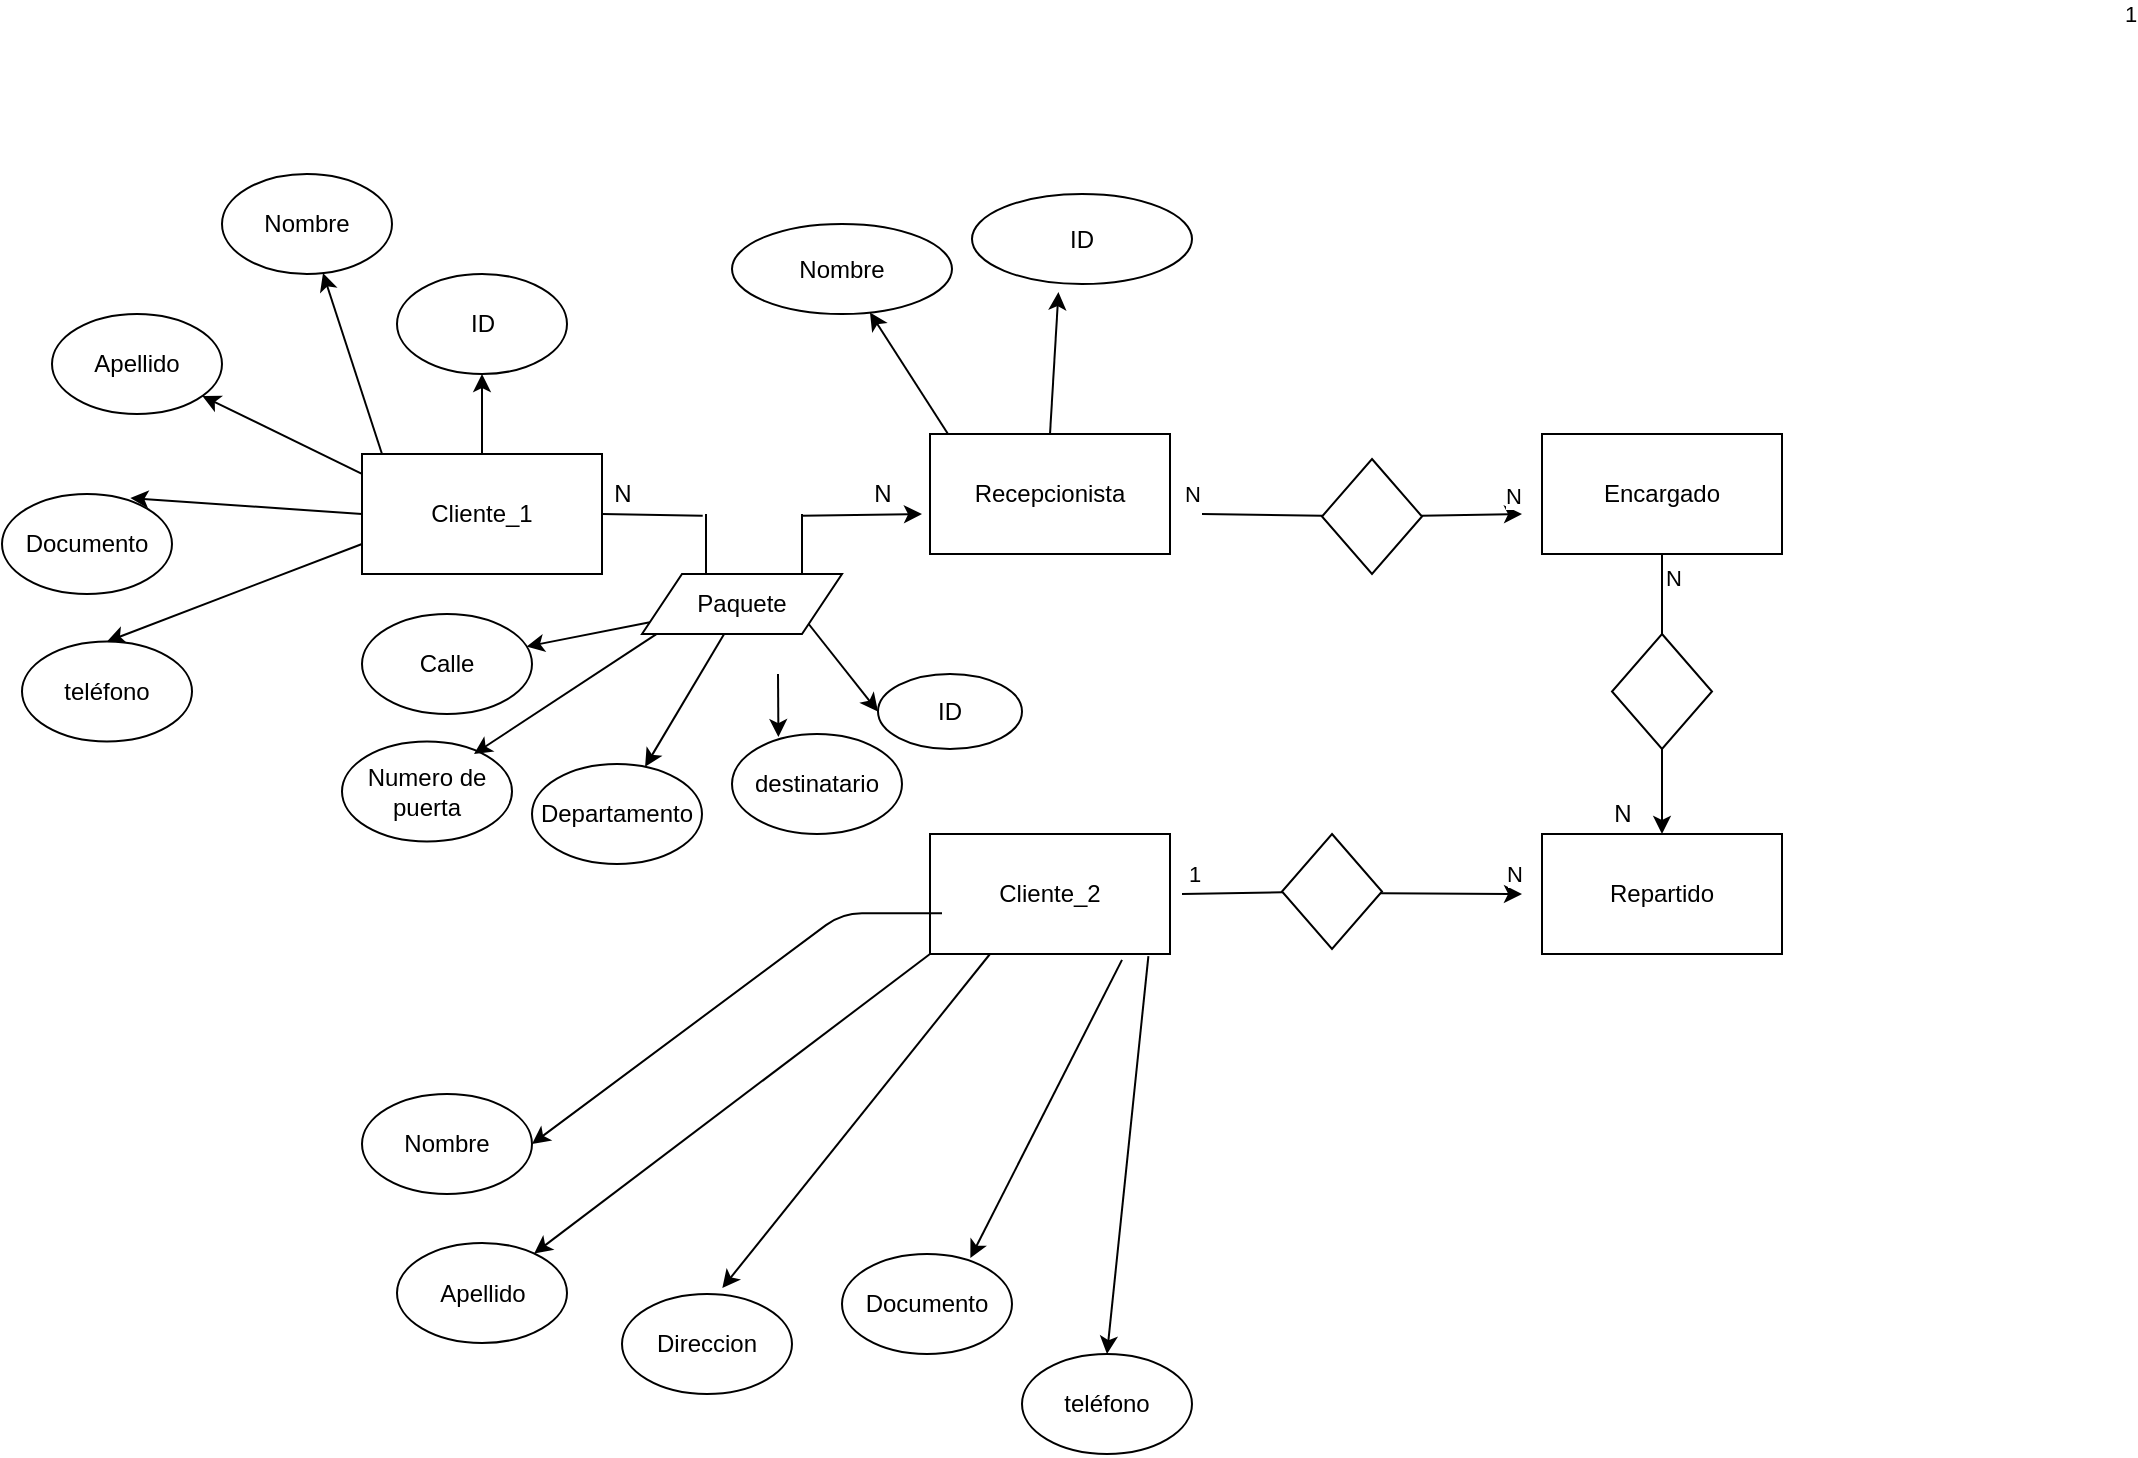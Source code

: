<mxfile>
    <diagram id="YiFW20UgcAD7BWL2kW4c" name="Página-1">
        <mxGraphModel dx="1759" dy="1683" grid="1" gridSize="10" guides="1" tooltips="1" connect="1" arrows="1" fold="1" page="1" pageScale="1" pageWidth="827" pageHeight="1169" math="0" shadow="0">
            <root>
                <mxCell id="0"/>
                <mxCell id="1" parent="0"/>
                <mxCell id="3" value="&#10;&#10;Recepcionista&#10;&#10;" style="rounded=0;whiteSpace=wrap;html=1;" vertex="1" parent="1">
                    <mxGeometry x="354" y="180" width="120" height="60" as="geometry"/>
                </mxCell>
                <mxCell id="4" value="Repartido" style="rounded=0;whiteSpace=wrap;html=1;" vertex="1" parent="1">
                    <mxGeometry x="660" y="380" width="120" height="60" as="geometry"/>
                </mxCell>
                <mxCell id="5" value="Encargado" style="rounded=0;whiteSpace=wrap;html=1;" vertex="1" parent="1">
                    <mxGeometry x="660" y="180" width="120" height="60" as="geometry"/>
                </mxCell>
                <mxCell id="7" value="&lt;span&gt;Cliente_2&lt;/span&gt;" style="rounded=0;whiteSpace=wrap;html=1;" vertex="1" parent="1">
                    <mxGeometry x="354" y="380" width="120" height="60" as="geometry"/>
                </mxCell>
                <mxCell id="10" value="" style="endArrow=classic;html=1;startArrow=none;" edge="1" parent="1">
                    <mxGeometry relative="1" as="geometry">
                        <mxPoint x="289.684" y="220.887" as="sourcePoint"/>
                        <mxPoint x="350" y="220" as="targetPoint"/>
                    </mxGeometry>
                </mxCell>
                <mxCell id="14" value="N" style="text;html=1;align=center;verticalAlign=middle;resizable=0;points=[];autosize=1;strokeColor=none;fillColor=none;" vertex="1" parent="1">
                    <mxGeometry x="190" y="200" width="20" height="20" as="geometry"/>
                </mxCell>
                <mxCell id="16" value="1" style="endArrow=classic;html=1;startArrow=none;" edge="1" parent="1" source="75">
                    <mxGeometry x="1" y="398" relative="1" as="geometry">
                        <mxPoint x="490" y="220" as="sourcePoint"/>
                        <mxPoint x="650" y="220" as="targetPoint"/>
                        <Array as="points"/>
                        <mxPoint x="310" y="148" as="offset"/>
                    </mxGeometry>
                </mxCell>
                <mxCell id="19" value="N" style="edgeLabel;resizable=0;html=1;align=right;verticalAlign=bottom;" connectable="0" vertex="1" parent="16">
                    <mxGeometry x="1" relative="1" as="geometry"/>
                </mxCell>
                <mxCell id="21" value="N" style="text;html=1;align=center;verticalAlign=middle;resizable=0;points=[];autosize=1;strokeColor=none;fillColor=none;" vertex="1" parent="1">
                    <mxGeometry x="320" y="200" width="20" height="20" as="geometry"/>
                </mxCell>
                <mxCell id="26" value="" style="endArrow=classic;html=1;startArrow=none;entryX=0.5;entryY=0;entryDx=0;entryDy=0;" edge="1" parent="1" source="79" target="4">
                    <mxGeometry relative="1" as="geometry">
                        <mxPoint x="710" y="260" as="sourcePoint"/>
                        <mxPoint x="710" y="380" as="targetPoint"/>
                    </mxGeometry>
                </mxCell>
                <mxCell id="30" value="N" style="text;html=1;align=center;verticalAlign=middle;resizable=0;points=[];autosize=1;strokeColor=none;fillColor=none;" vertex="1" parent="1">
                    <mxGeometry x="690" y="360" width="20" height="20" as="geometry"/>
                </mxCell>
                <mxCell id="31" value="" style="endArrow=classic;html=1;startArrow=none;" edge="1" parent="1" source="82">
                    <mxGeometry relative="1" as="geometry">
                        <mxPoint x="480" y="410" as="sourcePoint"/>
                        <mxPoint x="650" y="410" as="targetPoint"/>
                        <Array as="points">
                            <mxPoint x="570" y="409.58"/>
                        </Array>
                    </mxGeometry>
                </mxCell>
                <mxCell id="35" value="N" style="edgeLabel;html=1;align=center;verticalAlign=middle;resizable=0;points=[];" vertex="1" connectable="0" parent="31">
                    <mxGeometry x="0.845" y="1" relative="1" as="geometry">
                        <mxPoint x="3" y="-9" as="offset"/>
                    </mxGeometry>
                </mxCell>
                <mxCell id="40" value="Nombre" style="ellipse;whiteSpace=wrap;html=1;" vertex="1" parent="1">
                    <mxGeometry y="50" width="85" height="50" as="geometry"/>
                </mxCell>
                <mxCell id="41" value="Apellido" style="ellipse;whiteSpace=wrap;html=1;" vertex="1" parent="1">
                    <mxGeometry x="87.5" y="584.5" width="85" height="50" as="geometry"/>
                </mxCell>
                <mxCell id="42" value="Direccion" style="ellipse;whiteSpace=wrap;html=1;" vertex="1" parent="1">
                    <mxGeometry x="200" y="610" width="85" height="50" as="geometry"/>
                </mxCell>
                <mxCell id="43" value="" style="endArrow=classic;html=1;exitX=0;exitY=1;exitDx=0;exitDy=0;" edge="1" parent="1" source="7" target="41">
                    <mxGeometry width="50" height="50" relative="1" as="geometry">
                        <mxPoint x="370" y="490.0" as="sourcePoint"/>
                        <mxPoint x="280" y="490" as="targetPoint"/>
                        <Array as="points"/>
                    </mxGeometry>
                </mxCell>
                <mxCell id="44" value="" style="endArrow=classic;html=1;exitX=0.25;exitY=1;exitDx=0;exitDy=0;entryX=0.59;entryY=-0.059;entryDx=0;entryDy=0;entryPerimeter=0;" edge="1" parent="1" source="7" target="42">
                    <mxGeometry width="50" height="50" relative="1" as="geometry">
                        <mxPoint x="373.24" y="455.04" as="sourcePoint"/>
                        <mxPoint x="290" y="500" as="targetPoint"/>
                        <Array as="points"/>
                    </mxGeometry>
                </mxCell>
                <mxCell id="45" value="Documento" style="ellipse;whiteSpace=wrap;html=1;" vertex="1" parent="1">
                    <mxGeometry x="310" y="590" width="85" height="50" as="geometry"/>
                </mxCell>
                <mxCell id="46" value="" style="endArrow=classic;html=1;exitX=0.8;exitY=1.049;exitDx=0;exitDy=0;exitPerimeter=0;entryX=0.755;entryY=0.041;entryDx=0;entryDy=0;entryPerimeter=0;" edge="1" parent="1" source="7" target="45">
                    <mxGeometry width="50" height="50" relative="1" as="geometry">
                        <mxPoint x="464.42" y="442.95" as="sourcePoint"/>
                        <mxPoint x="450" y="520" as="targetPoint"/>
                        <Array as="points"/>
                    </mxGeometry>
                </mxCell>
                <mxCell id="48" value="" style="endArrow=classic;html=1;exitX=0.91;exitY=1.017;exitDx=0;exitDy=0;exitPerimeter=0;entryX=0.5;entryY=0;entryDx=0;entryDy=0;" edge="1" parent="1" source="7" target="49">
                    <mxGeometry width="50" height="50" relative="1" as="geometry">
                        <mxPoint x="460.0" y="452.94" as="sourcePoint"/>
                        <mxPoint x="470" y="550" as="targetPoint"/>
                        <Array as="points"/>
                    </mxGeometry>
                </mxCell>
                <mxCell id="49" value="teléfono" style="ellipse;whiteSpace=wrap;html=1;" vertex="1" parent="1">
                    <mxGeometry x="400" y="640" width="85" height="50" as="geometry"/>
                </mxCell>
                <mxCell id="50" value="Cliente_1" style="rounded=0;whiteSpace=wrap;html=1;" vertex="1" parent="1">
                    <mxGeometry x="70" y="190" width="120" height="60" as="geometry"/>
                </mxCell>
                <mxCell id="52" value="" style="endArrow=classic;html=1;entryX=1;entryY=0.5;entryDx=0;entryDy=0;" edge="1" target="53" parent="1">
                    <mxGeometry width="50" height="50" relative="1" as="geometry">
                        <mxPoint x="360" y="419.58" as="sourcePoint"/>
                        <mxPoint x="280" y="419.58" as="targetPoint"/>
                        <Array as="points">
                            <mxPoint x="310" y="419.58"/>
                        </Array>
                    </mxGeometry>
                </mxCell>
                <mxCell id="53" value="Nombre" style="ellipse;whiteSpace=wrap;html=1;" vertex="1" parent="1">
                    <mxGeometry x="70" y="510" width="85" height="50" as="geometry"/>
                </mxCell>
                <mxCell id="54" value="Apellido" style="ellipse;whiteSpace=wrap;html=1;" vertex="1" parent="1">
                    <mxGeometry x="-85" y="120" width="85" height="50" as="geometry"/>
                </mxCell>
                <mxCell id="55" value="Departamento" style="ellipse;whiteSpace=wrap;html=1;" vertex="1" parent="1">
                    <mxGeometry x="155" y="345" width="85" height="50" as="geometry"/>
                </mxCell>
                <mxCell id="56" value="" style="endArrow=classic;html=1;exitX=0.002;exitY=0.167;exitDx=0;exitDy=0;exitPerimeter=0;" edge="1" source="50" target="54" parent="1">
                    <mxGeometry width="50" height="50" relative="1" as="geometry">
                        <mxPoint x="380" y="500.0" as="sourcePoint"/>
                        <mxPoint x="290" y="500" as="targetPoint"/>
                        <Array as="points"/>
                    </mxGeometry>
                </mxCell>
                <mxCell id="57" value="" style="endArrow=classic;html=1;" edge="1" source="98" target="55" parent="1">
                    <mxGeometry width="50" height="50" relative="1" as="geometry">
                        <mxPoint x="383.24" y="465.04" as="sourcePoint"/>
                        <mxPoint x="300" y="510" as="targetPoint"/>
                        <Array as="points"/>
                    </mxGeometry>
                </mxCell>
                <mxCell id="58" value="Documento" style="ellipse;whiteSpace=wrap;html=1;" vertex="1" parent="1">
                    <mxGeometry x="-110" y="210" width="85" height="50" as="geometry"/>
                </mxCell>
                <mxCell id="59" value="" style="endArrow=classic;html=1;exitX=0;exitY=0.5;exitDx=0;exitDy=0;entryX=0.755;entryY=0.041;entryDx=0;entryDy=0;entryPerimeter=0;" edge="1" source="50" target="58" parent="1">
                    <mxGeometry width="50" height="50" relative="1" as="geometry">
                        <mxPoint x="474.42" y="452.95" as="sourcePoint"/>
                        <mxPoint x="460" y="530" as="targetPoint"/>
                        <Array as="points"/>
                    </mxGeometry>
                </mxCell>
                <mxCell id="60" value="" style="endArrow=classic;html=1;exitX=0;exitY=0.75;exitDx=0;exitDy=0;entryX=0.5;entryY=0;entryDx=0;entryDy=0;" edge="1" source="50" target="61" parent="1">
                    <mxGeometry width="50" height="50" relative="1" as="geometry">
                        <mxPoint x="470.0" y="462.94" as="sourcePoint"/>
                        <mxPoint x="480" y="560" as="targetPoint"/>
                        <Array as="points"/>
                    </mxGeometry>
                </mxCell>
                <mxCell id="61" value="teléfono" style="ellipse;whiteSpace=wrap;html=1;" vertex="1" parent="1">
                    <mxGeometry x="-100" y="283.75" width="85" height="50" as="geometry"/>
                </mxCell>
                <mxCell id="64" value="" style="endArrow=classic;html=1;" edge="1" parent="1" target="40">
                    <mxGeometry width="50" height="50" relative="1" as="geometry">
                        <mxPoint x="80" y="190" as="sourcePoint"/>
                        <mxPoint x="130" y="140" as="targetPoint"/>
                        <Array as="points"/>
                    </mxGeometry>
                </mxCell>
                <mxCell id="65" value="" style="endArrow=classic;html=1;" edge="1" parent="1" target="69">
                    <mxGeometry width="50" height="50" relative="1" as="geometry">
                        <mxPoint x="363" y="180" as="sourcePoint"/>
                        <mxPoint x="340.759" y="144.192" as="targetPoint"/>
                        <Array as="points"/>
                    </mxGeometry>
                </mxCell>
                <mxCell id="69" value="Nombre" style="ellipse;whiteSpace=wrap;html=1;" vertex="1" parent="1">
                    <mxGeometry x="255" y="75" width="110" height="45" as="geometry"/>
                </mxCell>
                <mxCell id="74" value="" style="endArrow=none;html=1;" edge="1" parent="1">
                    <mxGeometry relative="1" as="geometry">
                        <mxPoint x="190.0" y="220" as="sourcePoint"/>
                        <mxPoint x="240.357" y="220.839" as="targetPoint"/>
                    </mxGeometry>
                </mxCell>
                <mxCell id="75" value="" style="rhombus;whiteSpace=wrap;html=1;" vertex="1" parent="1">
                    <mxGeometry x="550" y="192.5" width="50" height="57.5" as="geometry"/>
                </mxCell>
                <mxCell id="76" value="" style="endArrow=none;html=1;" edge="1" parent="1" target="75">
                    <mxGeometry x="1" y="398" relative="1" as="geometry">
                        <mxPoint x="490" y="220" as="sourcePoint"/>
                        <mxPoint x="650" y="220" as="targetPoint"/>
                        <Array as="points"/>
                        <mxPoint x="310" y="148" as="offset"/>
                    </mxGeometry>
                </mxCell>
                <mxCell id="78" value="N" style="edgeLabel;html=1;align=center;verticalAlign=middle;resizable=0;points=[];" vertex="1" connectable="0" parent="76">
                    <mxGeometry x="-0.894" y="-1" relative="1" as="geometry">
                        <mxPoint x="-8" y="-11" as="offset"/>
                    </mxGeometry>
                </mxCell>
                <mxCell id="79" value="" style="rhombus;whiteSpace=wrap;html=1;" vertex="1" parent="1">
                    <mxGeometry x="695" y="280" width="50" height="57.5" as="geometry"/>
                </mxCell>
                <mxCell id="80" value="" style="endArrow=none;html=1;exitX=0.5;exitY=1;exitDx=0;exitDy=0;" edge="1" parent="1" source="5" target="79">
                    <mxGeometry relative="1" as="geometry">
                        <mxPoint x="710" y="260" as="sourcePoint"/>
                        <mxPoint x="710" y="380" as="targetPoint"/>
                    </mxGeometry>
                </mxCell>
                <mxCell id="81" value="N" style="edgeLabel;resizable=0;html=1;align=left;verticalAlign=bottom;" connectable="0" vertex="1" parent="80">
                    <mxGeometry x="-1" relative="1" as="geometry">
                        <mxPoint y="20" as="offset"/>
                    </mxGeometry>
                </mxCell>
                <mxCell id="82" value="" style="rhombus;whiteSpace=wrap;html=1;" vertex="1" parent="1">
                    <mxGeometry x="530" y="380" width="50" height="57.5" as="geometry"/>
                </mxCell>
                <mxCell id="83" value="" style="endArrow=none;html=1;" edge="1" parent="1" target="82">
                    <mxGeometry relative="1" as="geometry">
                        <mxPoint x="480" y="410" as="sourcePoint"/>
                        <mxPoint x="650" y="410" as="targetPoint"/>
                        <Array as="points"/>
                    </mxGeometry>
                </mxCell>
                <mxCell id="85" value="1" style="edgeLabel;html=1;align=center;verticalAlign=middle;resizable=0;points=[];" vertex="1" connectable="0" parent="83">
                    <mxGeometry x="-0.694" relative="1" as="geometry">
                        <mxPoint x="-2" y="-10" as="offset"/>
                    </mxGeometry>
                </mxCell>
                <mxCell id="90" value="Calle" style="ellipse;whiteSpace=wrap;html=1;" vertex="1" parent="1">
                    <mxGeometry x="70" y="270" width="85" height="50" as="geometry"/>
                </mxCell>
                <mxCell id="92" value="" style="endArrow=classic;html=1;entryX=0.967;entryY=0.326;entryDx=0;entryDy=0;entryPerimeter=0;" edge="1" parent="1" source="98" target="90">
                    <mxGeometry width="50" height="50" relative="1" as="geometry">
                        <mxPoint x="120.2" y="262.04" as="sourcePoint"/>
                        <mxPoint x="62.5" y="320" as="targetPoint"/>
                        <Array as="points"/>
                    </mxGeometry>
                </mxCell>
                <mxCell id="93" value="Numero de puerta" style="ellipse;whiteSpace=wrap;html=1;" vertex="1" parent="1">
                    <mxGeometry x="60" y="333.75" width="85" height="50" as="geometry"/>
                </mxCell>
                <mxCell id="94" value="" style="endArrow=classic;html=1;exitX=0.072;exitY=1.001;exitDx=0;exitDy=0;exitPerimeter=0;" edge="1" parent="1" source="98">
                    <mxGeometry width="50" height="50" relative="1" as="geometry">
                        <mxPoint x="155.24" y="259.04" as="sourcePoint"/>
                        <mxPoint x="126" y="340" as="targetPoint"/>
                        <Array as="points"/>
                    </mxGeometry>
                </mxCell>
                <mxCell id="95" value="" style="endArrow=none;html=1;" edge="1" parent="1">
                    <mxGeometry width="50" height="50" relative="1" as="geometry">
                        <mxPoint x="242" y="270" as="sourcePoint"/>
                        <mxPoint x="242" y="220" as="targetPoint"/>
                    </mxGeometry>
                </mxCell>
                <mxCell id="96" value="" style="endArrow=none;html=1;" edge="1" parent="1">
                    <mxGeometry width="50" height="50" relative="1" as="geometry">
                        <mxPoint x="290" y="270" as="sourcePoint"/>
                        <mxPoint x="290" y="220" as="targetPoint"/>
                        <Array as="points">
                            <mxPoint x="290" y="250"/>
                        </Array>
                    </mxGeometry>
                </mxCell>
                <mxCell id="98" value="Paquete" style="shape=parallelogram;perimeter=parallelogramPerimeter;whiteSpace=wrap;html=1;fixedSize=1;" vertex="1" parent="1">
                    <mxGeometry x="210" y="250" width="100" height="30" as="geometry"/>
                </mxCell>
                <mxCell id="101" value=" destinatario" style="ellipse;whiteSpace=wrap;html=1;" vertex="1" parent="1">
                    <mxGeometry x="255" y="330" width="85" height="50" as="geometry"/>
                </mxCell>
                <mxCell id="102" value="" style="endArrow=classic;html=1;entryX=0.273;entryY=0.031;entryDx=0;entryDy=0;entryPerimeter=0;" edge="1" parent="1" target="101">
                    <mxGeometry width="50" height="50" relative="1" as="geometry">
                        <mxPoint x="278" y="300" as="sourcePoint"/>
                        <mxPoint x="228.431" y="346.223" as="targetPoint"/>
                        <Array as="points"/>
                    </mxGeometry>
                </mxCell>
                <mxCell id="103" value="ID" style="ellipse;whiteSpace=wrap;html=1;" vertex="1" parent="1">
                    <mxGeometry x="87.5" y="100" width="85" height="50" as="geometry"/>
                </mxCell>
                <mxCell id="105" value="" style="endArrow=classic;html=1;entryX=0.5;entryY=1;entryDx=0;entryDy=0;" edge="1" parent="1" source="50" target="103">
                    <mxGeometry width="50" height="50" relative="1" as="geometry">
                        <mxPoint x="90.0" y="200" as="sourcePoint"/>
                        <mxPoint x="60.506" y="109.552" as="targetPoint"/>
                        <Array as="points"/>
                    </mxGeometry>
                </mxCell>
                <mxCell id="106" value="ID" style="ellipse;whiteSpace=wrap;html=1;" vertex="1" parent="1">
                    <mxGeometry x="375" y="60" width="110" height="45" as="geometry"/>
                </mxCell>
                <mxCell id="107" value="" style="endArrow=classic;html=1;exitX=0.5;exitY=0;exitDx=0;exitDy=0;entryX=0.393;entryY=1.09;entryDx=0;entryDy=0;entryPerimeter=0;" edge="1" parent="1" source="3" target="106">
                    <mxGeometry width="50" height="50" relative="1" as="geometry">
                        <mxPoint x="400.0" y="181.04" as="sourcePoint"/>
                        <mxPoint x="409.124" y="68.97" as="targetPoint"/>
                        <Array as="points"/>
                    </mxGeometry>
                </mxCell>
                <mxCell id="108" value="ID" style="ellipse;whiteSpace=wrap;html=1;" vertex="1" parent="1">
                    <mxGeometry x="328" y="300" width="72" height="37.5" as="geometry"/>
                </mxCell>
                <mxCell id="109" value="" style="endArrow=classic;html=1;entryX=0;entryY=0.5;entryDx=0;entryDy=0;exitX=1;exitY=1;exitDx=0;exitDy=0;" edge="1" parent="1" source="98" target="108">
                    <mxGeometry width="50" height="50" relative="1" as="geometry">
                        <mxPoint x="288.0" y="310" as="sourcePoint"/>
                        <mxPoint x="288.205" y="341.55" as="targetPoint"/>
                        <Array as="points"/>
                    </mxGeometry>
                </mxCell>
            </root>
        </mxGraphModel>
    </diagram>
</mxfile>